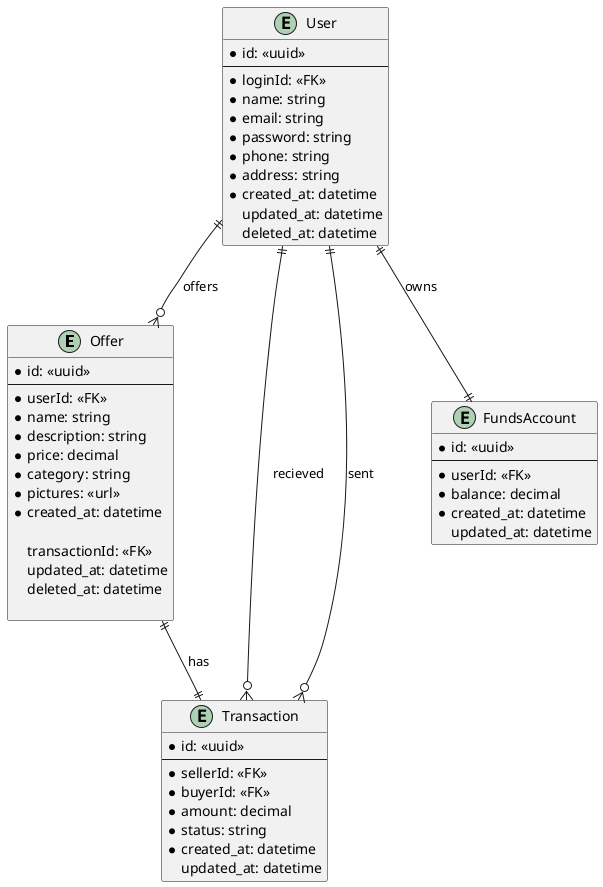@startuml P2P Marketplace

entity Offer {
    * id: <<uuid>>
    --
    * userId: <<FK>>
    * name: string
    * description: string
    * price: decimal
    * category: string
    * pictures: <<url>>
    * created_at: datetime

    transactionId: <<FK>>
    updated_at: datetime
    deleted_at: datetime

}

entity User {
    * id: <<uuid>>
    --
    * loginId: <<FK>>
    * name: string
    * email: string
    * password: string
    * phone: string
    * address: string
    * created_at: datetime
    updated_at: datetime
    deleted_at: datetime
}

entity Transaction {
    * id: <<uuid>>
    --
    * sellerId: <<FK>>
    * buyerId: <<FK>>
    * amount: decimal
    * status: string
    * created_at: datetime
    updated_at: datetime
}

entity FundsAccount {
    * id: <<uuid>>
    --
    * userId: <<FK>>
    * balance: decimal
/'    * currency: string '/
    * created_at: datetime
    updated_at: datetime
}

User ||--o{ Offer : offers  
User ||--o{ Transaction : recieved
User ||--o{ Transaction : sent
Offer ||--|| Transaction : has
User ||--|| FundsAccount : owns

@enduml